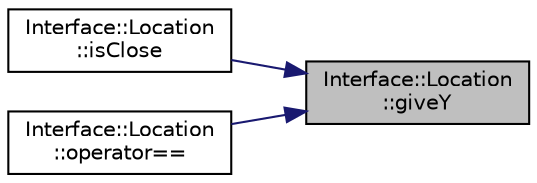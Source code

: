 digraph "Interface::Location::giveY"
{
 // LATEX_PDF_SIZE
  edge [fontname="Helvetica",fontsize="10",labelfontname="Helvetica",labelfontsize="10"];
  node [fontname="Helvetica",fontsize="10",shape=record];
  rankdir="RL";
  Node1 [label="Interface::Location\l::giveY",height=0.2,width=0.4,color="black", fillcolor="grey75", style="filled", fontcolor="black",tooltip="giveY returns the y-coordinate of the location in the pixel grid of the game ui."];
  Node1 -> Node2 [dir="back",color="midnightblue",fontsize="10",style="solid",fontname="Helvetica"];
  Node2 [label="Interface::Location\l::isClose",height=0.2,width=0.4,color="black", fillcolor="white", style="filled",URL="$class_interface_1_1_location.html#a6020fd3d0beadae34282fe2af9b3e69a",tooltip="isClose tells if given location is close to this location."];
  Node1 -> Node3 [dir="back",color="midnightblue",fontsize="10",style="solid",fontname="Helvetica"];
  Node3 [label="Interface::Location\l::operator==",height=0.2,width=0.4,color="black", fillcolor="white", style="filled",URL="$class_interface_1_1_location.html#ac60566c2c0321c9d443a9346110b2a25",tooltip=" "];
}
